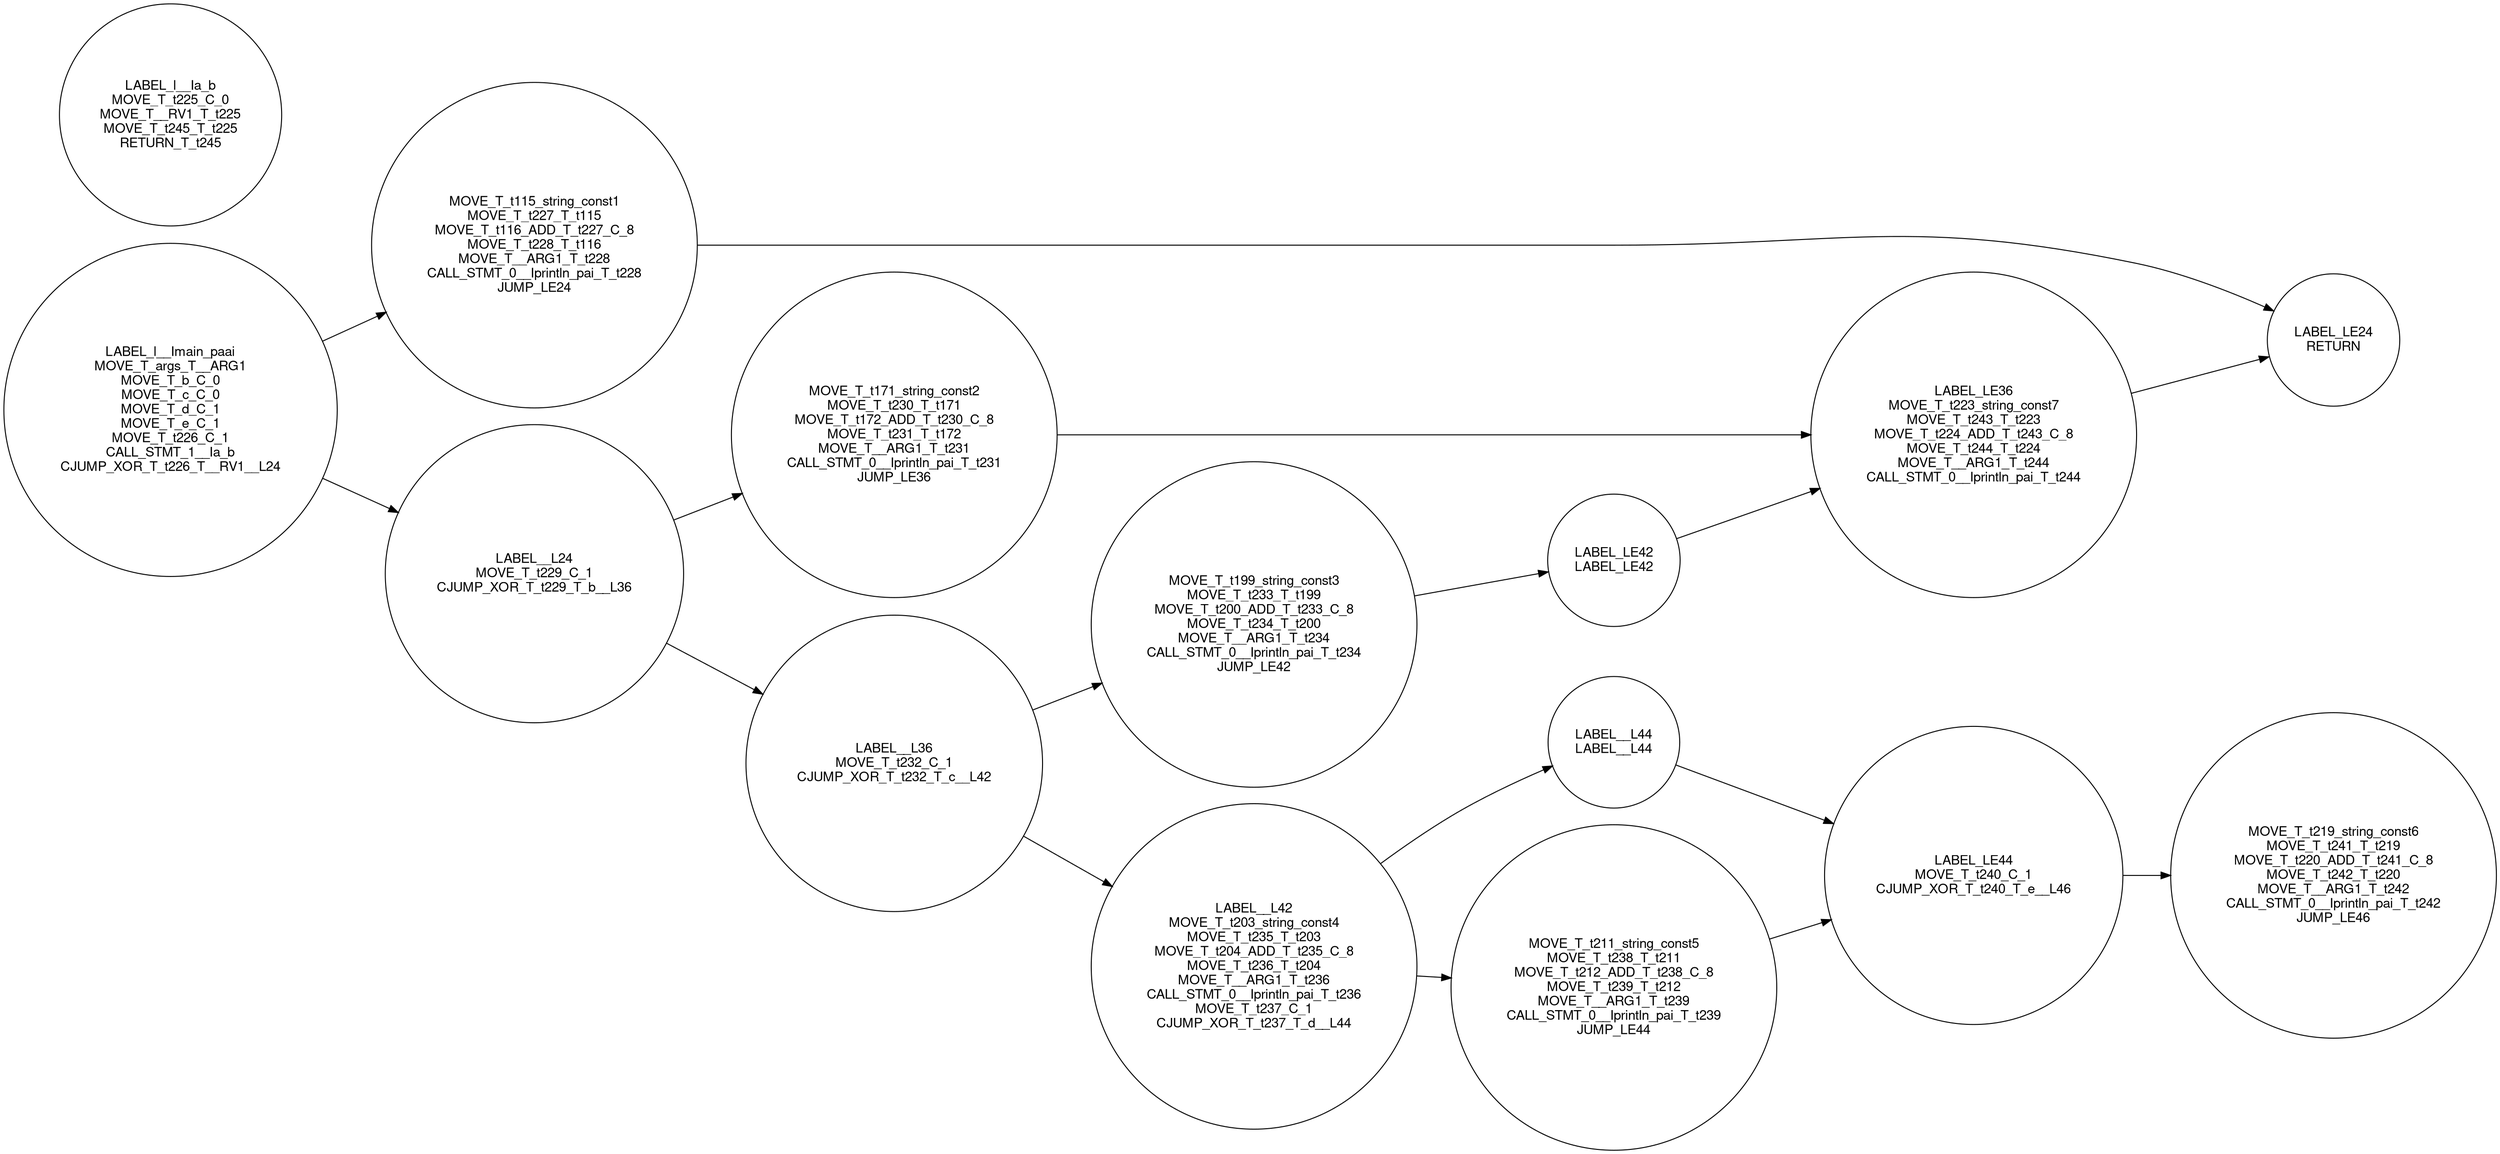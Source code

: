 digraph finite_state_machine {
	fontname="Helvetica,Arial,sans-serif"
	node [fontname="Helvetica,Arial,sans-serif"]
	edge [fontname="Helvetica,Arial,sans-serif"]
	rankdir=LR;
	node [shape = circle];
	Block_31 [label="MOVE_T_t219_string_const6\nMOVE_T_t241_T_t219\nMOVE_T_t220_ADD_T_t241_C_8\nMOVE_T_t242_T_t220\nMOVE_T__ARG1_T_t242\nCALL_STMT_0__Iprintln_pai_T_t242\nJUMP_LE46\n"];
	Block_23 [label="LABEL__L24\nMOVE_T_t229_C_1\nCJUMP_XOR_T_t229_T_b__L36\n"];
	Block_23 -> Block_24 ;
	Block_23 -> Block_25 ;
	Block_26 [label="MOVE_T_t199_string_const3\nMOVE_T_t233_T_t199\nMOVE_T_t200_ADD_T_t233_C_8\nMOVE_T_t234_T_t200\nMOVE_T__ARG1_T_t234\nCALL_STMT_0__Iprintln_pai_T_t234\nJUMP_LE42\n"];
	Block_26 -> Block_32 ;
	Block_42 [label="LABEL_l__Ia_b\nMOVE_T_t225_C_0\nMOVE_T__RV1_T_t225\nMOVE_T_t245_T_t225\nRETURN_T_t245\n"];
	Block_21 [label="LABEL_l__Imain_paai\nMOVE_T_args_T__ARG1\nMOVE_T_b_C_0\nMOVE_T_c_C_0\nMOVE_T_d_C_1\nMOVE_T_e_C_1\nMOVE_T_t226_C_1\nCALL_STMT_1__Ia_b\nCJUMP_XOR_T_t226_T__RV1__L24\n"];
	Block_21 -> Block_22 ;
	Block_21 -> Block_23 ;
	Block_33 [label="LABEL_LE36\nMOVE_T_t223_string_const7\nMOVE_T_t243_T_t223\nMOVE_T_t224_ADD_T_t243_C_8\nMOVE_T_t244_T_t224\nMOVE_T__ARG1_T_t244\nCALL_STMT_0__Iprintln_pai_T_t244\n"];
	Block_33 -> Block_34 ;
	Block_29 [label="LABEL__L44\nLABEL__L44\n"];
	Block_29 -> Block_30 ;
	Block_34 [label="LABEL_LE24\nRETURN\n"];
	Block_24 [label="MOVE_T_t171_string_const2\nMOVE_T_t230_T_t171\nMOVE_T_t172_ADD_T_t230_C_8\nMOVE_T_t231_T_t172\nMOVE_T__ARG1_T_t231\nCALL_STMT_0__Iprintln_pai_T_t231\nJUMP_LE36\n"];
	Block_24 -> Block_33 ;
	Block_25 [label="LABEL__L36\nMOVE_T_t232_C_1\nCJUMP_XOR_T_t232_T_c__L42\n"];
	Block_25 -> Block_26 ;
	Block_25 -> Block_27 ;
	Block_27 [label="LABEL__L42\nMOVE_T_t203_string_const4\nMOVE_T_t235_T_t203\nMOVE_T_t204_ADD_T_t235_C_8\nMOVE_T_t236_T_t204\nMOVE_T__ARG1_T_t236\nCALL_STMT_0__Iprintln_pai_T_t236\nMOVE_T_t237_C_1\nCJUMP_XOR_T_t237_T_d__L44\n"];
	Block_27 -> Block_28 ;
	Block_27 -> Block_29 ;
	Block_32 [label="LABEL_LE42\nLABEL_LE42\n"];
	Block_32 -> Block_33 ;
	Block_22 [label="MOVE_T_t115_string_const1\nMOVE_T_t227_T_t115\nMOVE_T_t116_ADD_T_t227_C_8\nMOVE_T_t228_T_t116\nMOVE_T__ARG1_T_t228\nCALL_STMT_0__Iprintln_pai_T_t228\nJUMP_LE24\n"];
	Block_22 -> Block_34 ;
	Block_28 [label="MOVE_T_t211_string_const5\nMOVE_T_t238_T_t211\nMOVE_T_t212_ADD_T_t238_C_8\nMOVE_T_t239_T_t212\nMOVE_T__ARG1_T_t239\nCALL_STMT_0__Iprintln_pai_T_t239\nJUMP_LE44\n"];
	Block_28 -> Block_30 ;
	Block_30 [label="LABEL_LE44\nMOVE_T_t240_C_1\nCJUMP_XOR_T_t240_T_e__L46\n"];
	Block_30 -> Block_31 ;
}